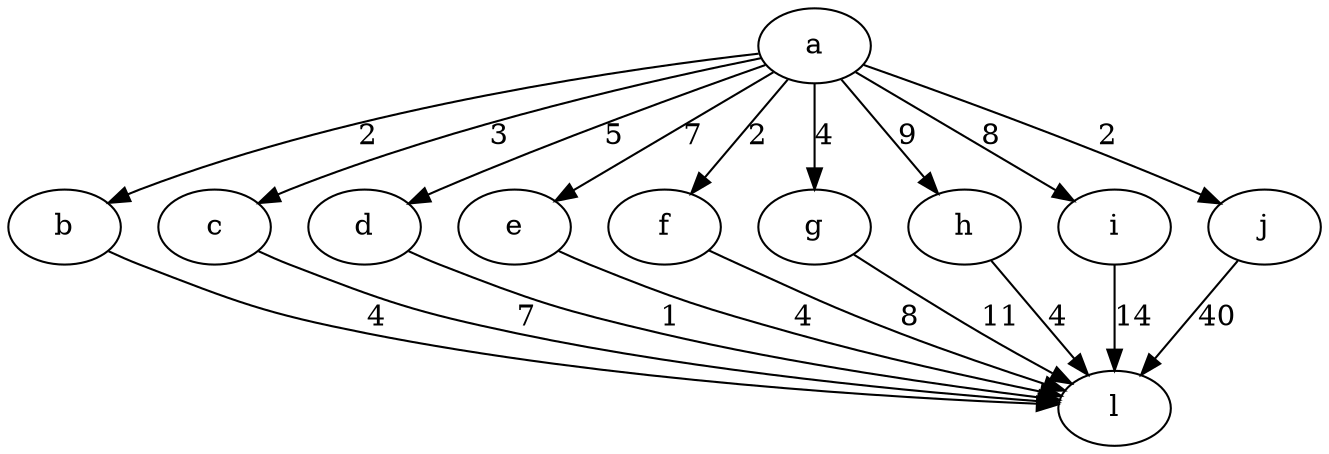 digraph {
a	[weight="2"];
b	[weight="5"];
c	[weight="6"];
d	[weight="3"];
e	[weight="3"];
f	[weight="6"];
g	[weight="6"];
h	[weight="1"];
i	[weight="4"];
j	[weight="5"];
l	[weight="4"];
a -> b[label="2",weight="2"];
a -> c[label="3",weight="3"];
a -> d[label="5",weight="5"];
a -> e[label="7",weight="7"];
a -> f[label="2",weight="2"];
a -> g[label="4",weight="4"];
a -> h[label="9",weight="9"];
a -> i[label="8",weight="8"];
a -> j[label="2",weight="2"];
b -> l[label="4",weight="4"];
c -> l[label="7",weight="7"];
d -> l[label="1",weight="1"];
e -> l[label="4",weight="4"];
f -> l[label="8",weight="8"];
g -> l[label="11",weight="11"];
h -> l[label="4",weight="4"];
i -> l[label="14",weight="14"];
j -> l[label="40",weight="40"];
}